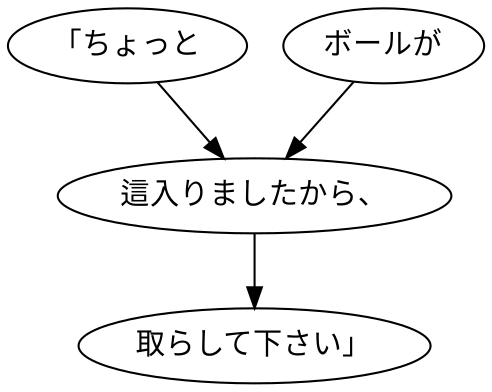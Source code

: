 digraph graph5322 {
	node0 [label="「ちょっと"];
	node1 [label="ボールが"];
	node2 [label="這入りましたから、"];
	node3 [label="取らして下さい」"];
	node0 -> node2;
	node1 -> node2;
	node2 -> node3;
}
